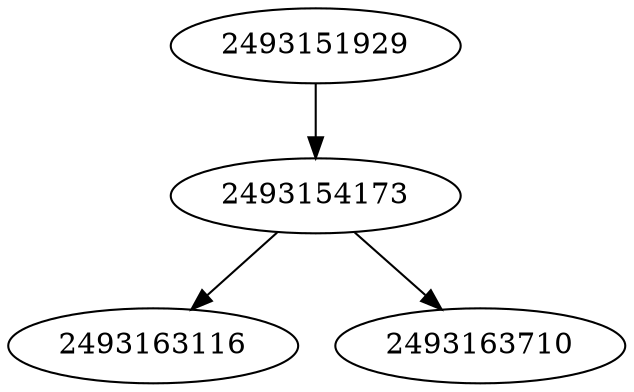 strict digraph  {
2493151929;
2493163116;
2493154173;
2493163710;
2493151929 -> 2493154173;
2493154173 -> 2493163116;
2493154173 -> 2493163710;
}
